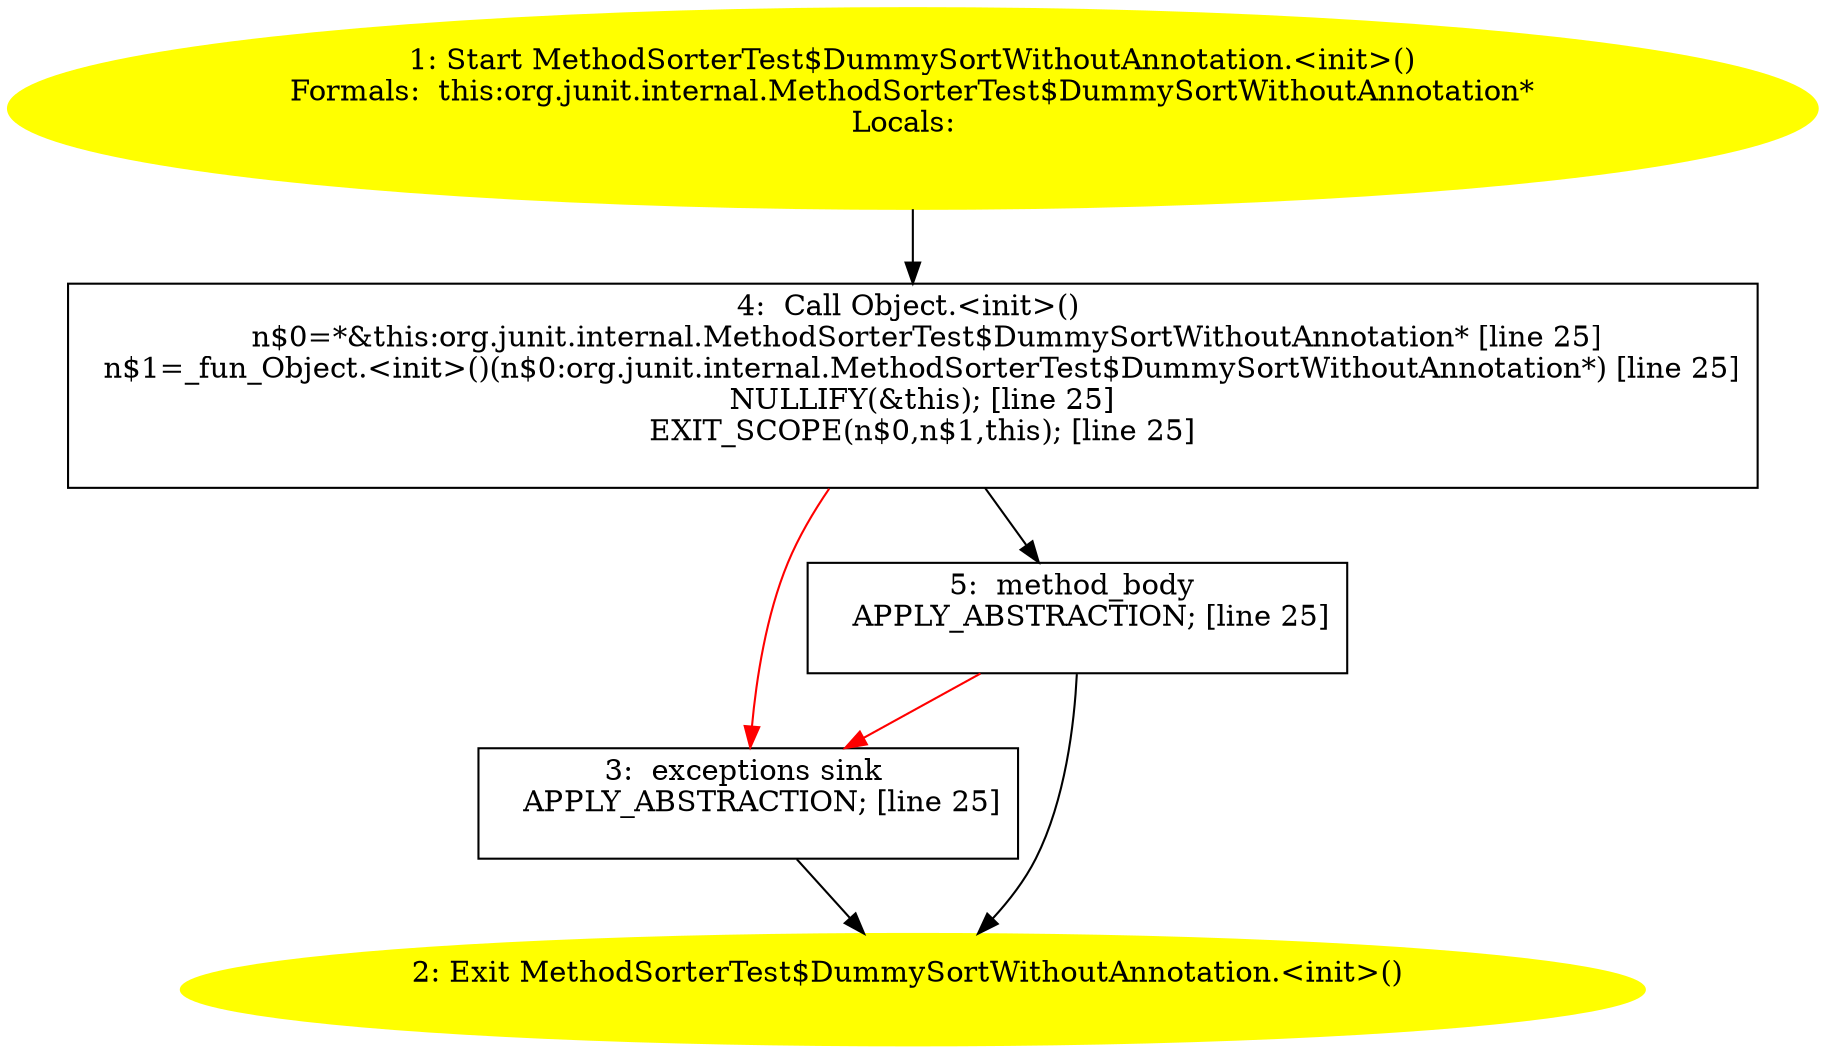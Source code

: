 /* @generated */
digraph cfg {
"org.junit.internal.MethodSorterTest$DummySortWithoutAnnotation.<init>().2da495c150e9d72ce349503b1d860afa_1" [label="1: Start MethodSorterTest$DummySortWithoutAnnotation.<init>()\nFormals:  this:org.junit.internal.MethodSorterTest$DummySortWithoutAnnotation*\nLocals:  \n  " color=yellow style=filled]
	

	 "org.junit.internal.MethodSorterTest$DummySortWithoutAnnotation.<init>().2da495c150e9d72ce349503b1d860afa_1" -> "org.junit.internal.MethodSorterTest$DummySortWithoutAnnotation.<init>().2da495c150e9d72ce349503b1d860afa_4" ;
"org.junit.internal.MethodSorterTest$DummySortWithoutAnnotation.<init>().2da495c150e9d72ce349503b1d860afa_2" [label="2: Exit MethodSorterTest$DummySortWithoutAnnotation.<init>() \n  " color=yellow style=filled]
	

"org.junit.internal.MethodSorterTest$DummySortWithoutAnnotation.<init>().2da495c150e9d72ce349503b1d860afa_3" [label="3:  exceptions sink \n   APPLY_ABSTRACTION; [line 25]\n " shape="box"]
	

	 "org.junit.internal.MethodSorterTest$DummySortWithoutAnnotation.<init>().2da495c150e9d72ce349503b1d860afa_3" -> "org.junit.internal.MethodSorterTest$DummySortWithoutAnnotation.<init>().2da495c150e9d72ce349503b1d860afa_2" ;
"org.junit.internal.MethodSorterTest$DummySortWithoutAnnotation.<init>().2da495c150e9d72ce349503b1d860afa_4" [label="4:  Call Object.<init>() \n   n$0=*&this:org.junit.internal.MethodSorterTest$DummySortWithoutAnnotation* [line 25]\n  n$1=_fun_Object.<init>()(n$0:org.junit.internal.MethodSorterTest$DummySortWithoutAnnotation*) [line 25]\n  NULLIFY(&this); [line 25]\n  EXIT_SCOPE(n$0,n$1,this); [line 25]\n " shape="box"]
	

	 "org.junit.internal.MethodSorterTest$DummySortWithoutAnnotation.<init>().2da495c150e9d72ce349503b1d860afa_4" -> "org.junit.internal.MethodSorterTest$DummySortWithoutAnnotation.<init>().2da495c150e9d72ce349503b1d860afa_5" ;
	 "org.junit.internal.MethodSorterTest$DummySortWithoutAnnotation.<init>().2da495c150e9d72ce349503b1d860afa_4" -> "org.junit.internal.MethodSorterTest$DummySortWithoutAnnotation.<init>().2da495c150e9d72ce349503b1d860afa_3" [color="red" ];
"org.junit.internal.MethodSorterTest$DummySortWithoutAnnotation.<init>().2da495c150e9d72ce349503b1d860afa_5" [label="5:  method_body \n   APPLY_ABSTRACTION; [line 25]\n " shape="box"]
	

	 "org.junit.internal.MethodSorterTest$DummySortWithoutAnnotation.<init>().2da495c150e9d72ce349503b1d860afa_5" -> "org.junit.internal.MethodSorterTest$DummySortWithoutAnnotation.<init>().2da495c150e9d72ce349503b1d860afa_2" ;
	 "org.junit.internal.MethodSorterTest$DummySortWithoutAnnotation.<init>().2da495c150e9d72ce349503b1d860afa_5" -> "org.junit.internal.MethodSorterTest$DummySortWithoutAnnotation.<init>().2da495c150e9d72ce349503b1d860afa_3" [color="red" ];
}

